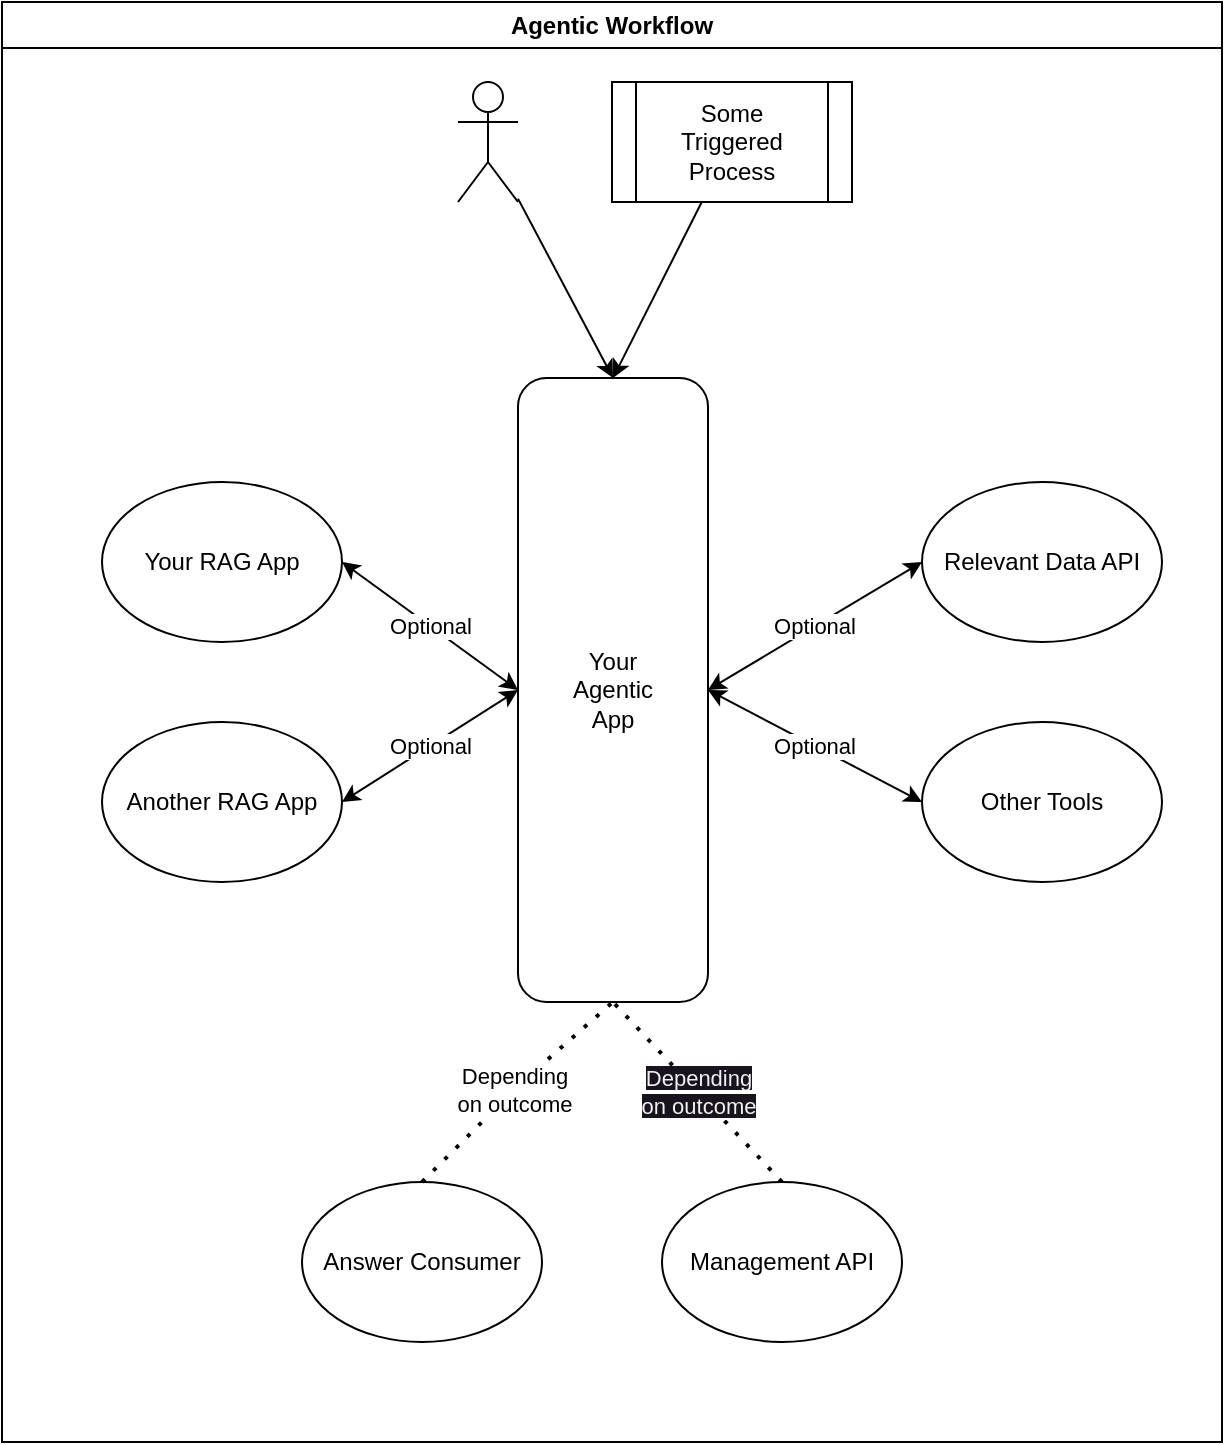 <mxfile>
    <diagram id="g9IzFdIgf6HGvcq9mrvx" name="Page-1">
        <mxGraphModel dx="846" dy="998" grid="1" gridSize="10" guides="1" tooltips="1" connect="1" arrows="1" fold="1" page="1" pageScale="1" pageWidth="850" pageHeight="1100" math="0" shadow="0">
            <root>
                <mxCell id="0"/>
                <mxCell id="1" parent="0"/>
                <mxCell id="24" value="Agentic Workflow" style="swimlane;whiteSpace=wrap;html=1;" parent="1" vertex="1">
                    <mxGeometry x="120" y="30" width="610" height="720" as="geometry"/>
                </mxCell>
                <mxCell id="25" value="Relevant Data API" style="ellipse;whiteSpace=wrap;html=1;" parent="24" vertex="1">
                    <mxGeometry x="460" y="240" width="120" height="80" as="geometry"/>
                </mxCell>
                <mxCell id="26" value="" style="edgeStyle=none;html=1;entryX=0.5;entryY=0;entryDx=0;entryDy=0;" parent="24" source="27" target="28" edge="1">
                    <mxGeometry relative="1" as="geometry">
                        <mxPoint x="306" y="130" as="sourcePoint"/>
                    </mxGeometry>
                </mxCell>
                <mxCell id="27" value="" style="shape=umlActor;verticalLabelPosition=bottom;verticalAlign=top;html=1;outlineConnect=0;" parent="24" vertex="1">
                    <mxGeometry x="228" y="40" width="30" height="60" as="geometry"/>
                </mxCell>
                <mxCell id="28" value="Your&lt;br&gt;Agentic&lt;br&gt;App" style="rounded=1;whiteSpace=wrap;html=1;" parent="24" vertex="1">
                    <mxGeometry x="258" y="188" width="95" height="312" as="geometry"/>
                </mxCell>
                <mxCell id="29" value="Your RAG App" style="ellipse;whiteSpace=wrap;html=1;" parent="24" vertex="1">
                    <mxGeometry x="50" y="240" width="120" height="80" as="geometry"/>
                </mxCell>
                <mxCell id="30" value="Another RAG App" style="ellipse;whiteSpace=wrap;html=1;" parent="24" vertex="1">
                    <mxGeometry x="50" y="360" width="120" height="80" as="geometry"/>
                </mxCell>
                <mxCell id="35" value="Answer Consumer" style="ellipse;whiteSpace=wrap;html=1;" vertex="1" parent="24">
                    <mxGeometry x="150" y="590" width="120" height="80" as="geometry"/>
                </mxCell>
                <mxCell id="44" value="Management API" style="ellipse;whiteSpace=wrap;html=1;" vertex="1" parent="24">
                    <mxGeometry x="330" y="590" width="120" height="80" as="geometry"/>
                </mxCell>
                <mxCell id="46" value="Optional" style="endArrow=classic;startArrow=classic;html=1;entryX=1;entryY=0.5;entryDx=0;entryDy=0;exitX=0;exitY=0.5;exitDx=0;exitDy=0;" edge="1" parent="24" source="28" target="29">
                    <mxGeometry width="50" height="50" relative="1" as="geometry">
                        <mxPoint x="190" y="340" as="sourcePoint"/>
                        <mxPoint x="240" y="290" as="targetPoint"/>
                    </mxGeometry>
                </mxCell>
                <mxCell id="47" value="Optional" style="endArrow=classic;startArrow=classic;html=1;entryX=1;entryY=0.5;entryDx=0;entryDy=0;exitX=0;exitY=0.5;exitDx=0;exitDy=0;" edge="1" parent="24" source="25" target="28">
                    <mxGeometry width="50" height="50" relative="1" as="geometry">
                        <mxPoint x="268" y="276" as="sourcePoint"/>
                        <mxPoint x="220" y="250" as="targetPoint"/>
                    </mxGeometry>
                </mxCell>
                <mxCell id="48" value="Optional" style="endArrow=classic;startArrow=classic;html=1;entryX=1;entryY=0.5;entryDx=0;entryDy=0;exitX=0;exitY=0.5;exitDx=0;exitDy=0;" edge="1" parent="24" source="28" target="30">
                    <mxGeometry width="50" height="50" relative="1" as="geometry">
                        <mxPoint x="278" y="286" as="sourcePoint"/>
                        <mxPoint x="230" y="260" as="targetPoint"/>
                    </mxGeometry>
                </mxCell>
                <mxCell id="49" value="Depending&lt;br&gt;on outcome" style="endArrow=none;dashed=1;html=1;dashPattern=1 3;strokeWidth=2;exitX=0.5;exitY=0;exitDx=0;exitDy=0;entryX=0.5;entryY=1;entryDx=0;entryDy=0;" edge="1" parent="24" source="35" target="28">
                    <mxGeometry width="50" height="50" relative="1" as="geometry">
                        <mxPoint x="240" y="580" as="sourcePoint"/>
                        <mxPoint x="290" y="530" as="targetPoint"/>
                        <Array as="points">
                            <mxPoint x="260" y="540"/>
                        </Array>
                    </mxGeometry>
                </mxCell>
                <mxCell id="50" value="&lt;span style=&quot;color: rgb(240, 240, 240); font-family: Helvetica; font-size: 11px; font-style: normal; font-variant-ligatures: normal; font-variant-caps: normal; font-weight: 400; letter-spacing: normal; orphans: 2; text-align: center; text-indent: 0px; text-transform: none; widows: 2; word-spacing: 0px; -webkit-text-stroke-width: 0px; background-color: rgb(24, 20, 29); text-decoration-thickness: initial; text-decoration-style: initial; text-decoration-color: initial; float: none; display: inline !important;&quot;&gt;Depending&lt;/span&gt;&lt;br style=&quot;border-color: rgb(0, 0, 0); color: rgb(240, 240, 240); font-family: Helvetica; font-size: 11px; font-style: normal; font-variant-ligatures: normal; font-variant-caps: normal; font-weight: 400; letter-spacing: normal; orphans: 2; text-align: center; text-indent: 0px; text-transform: none; widows: 2; word-spacing: 0px; -webkit-text-stroke-width: 0px; text-decoration-thickness: initial; text-decoration-style: initial; text-decoration-color: initial;&quot;&gt;&lt;span style=&quot;color: rgb(240, 240, 240); font-family: Helvetica; font-size: 11px; font-style: normal; font-variant-ligatures: normal; font-variant-caps: normal; font-weight: 400; letter-spacing: normal; orphans: 2; text-align: center; text-indent: 0px; text-transform: none; widows: 2; word-spacing: 0px; -webkit-text-stroke-width: 0px; background-color: rgb(24, 20, 29); text-decoration-thickness: initial; text-decoration-style: initial; text-decoration-color: initial; float: none; display: inline !important;&quot;&gt;on outcome&lt;/span&gt;" style="endArrow=none;dashed=1;html=1;dashPattern=1 3;strokeWidth=2;exitX=0.5;exitY=0;exitDx=0;exitDy=0;entryX=0.5;entryY=1;entryDx=0;entryDy=0;" edge="1" parent="24" source="44" target="28">
                    <mxGeometry width="50" height="50" relative="1" as="geometry">
                        <mxPoint x="230" y="580" as="sourcePoint"/>
                        <mxPoint x="315.5" y="510" as="targetPoint"/>
                    </mxGeometry>
                </mxCell>
                <mxCell id="51" value="Other Tools" style="ellipse;whiteSpace=wrap;html=1;" vertex="1" parent="24">
                    <mxGeometry x="460" y="360" width="120" height="80" as="geometry"/>
                </mxCell>
                <mxCell id="53" value="Optional" style="endArrow=classic;startArrow=classic;html=1;entryX=1;entryY=0.5;entryDx=0;entryDy=0;exitX=0;exitY=0.5;exitDx=0;exitDy=0;" edge="1" parent="24" source="51" target="28">
                    <mxGeometry width="50" height="50" relative="1" as="geometry">
                        <mxPoint x="470" y="290" as="sourcePoint"/>
                        <mxPoint x="363" y="354.0" as="targetPoint"/>
                    </mxGeometry>
                </mxCell>
                <mxCell id="56" value="" style="edgeStyle=none;html=1;entryX=0.5;entryY=0;entryDx=0;entryDy=0;" edge="1" parent="24" source="55" target="28">
                    <mxGeometry relative="1" as="geometry"/>
                </mxCell>
                <mxCell id="55" value="Some&lt;br&gt;Triggered&lt;br&gt;Process" style="shape=process;whiteSpace=wrap;html=1;backgroundOutline=1;" vertex="1" parent="24">
                    <mxGeometry x="305" y="40" width="120" height="60" as="geometry"/>
                </mxCell>
            </root>
        </mxGraphModel>
    </diagram>
</mxfile>